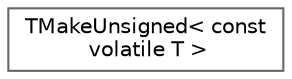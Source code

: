 digraph "Graphical Class Hierarchy"
{
 // INTERACTIVE_SVG=YES
 // LATEX_PDF_SIZE
  bgcolor="transparent";
  edge [fontname=Helvetica,fontsize=10,labelfontname=Helvetica,labelfontsize=10];
  node [fontname=Helvetica,fontsize=10,shape=box,height=0.2,width=0.4];
  rankdir="LR";
  Node0 [id="Node000000",label="TMakeUnsigned\< const\l volatile T \>",height=0.2,width=0.4,color="grey40", fillcolor="white", style="filled",URL="$df/df6/structTMakeUnsigned_3_01const_01volatile_01T_01_4.html",tooltip=" "];
}
